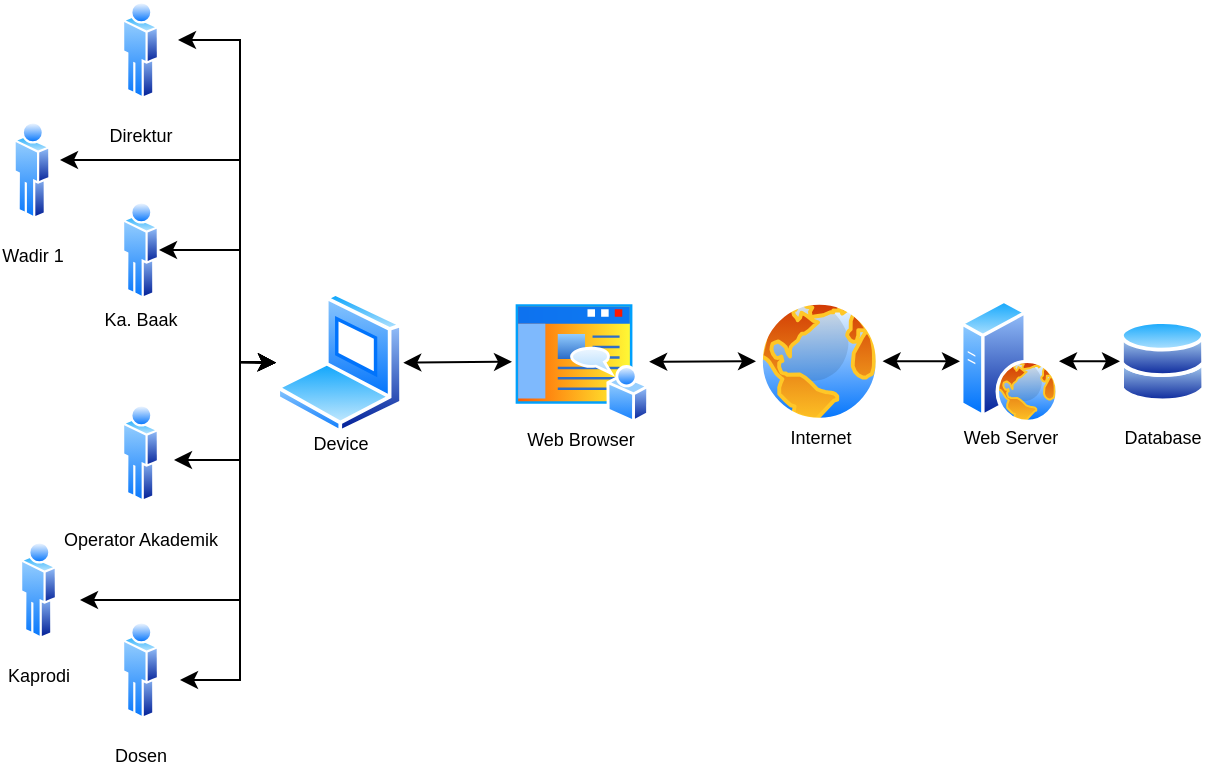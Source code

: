<mxfile version="16.5.1" type="device"><diagram id="prtHgNgQTEPvFCAcTncT" name="Page-1"><mxGraphModel dx="1240" dy="804" grid="1" gridSize="10" guides="1" tooltips="1" connect="1" arrows="1" fold="1" page="1" pageScale="1" pageWidth="827" pageHeight="1169" math="0" shadow="0"><root><mxCell id="0"/><mxCell id="1" parent="0"/><mxCell id="pylW5Vay4kRczVwZ8IHU-50" value="" style="aspect=fixed;perimeter=ellipsePerimeter;html=1;align=center;shadow=0;dashed=0;spacingTop=3;image;image=img/lib/active_directory/web_server.svg;gradientColor=#788AFF;gradientDirection=east;" parent="1" vertex="1"><mxGeometry x="670" y="209.68" width="49.5" height="61.88" as="geometry"/></mxCell><mxCell id="pylW5Vay4kRczVwZ8IHU-51" value="" style="aspect=fixed;perimeter=ellipsePerimeter;html=1;align=center;shadow=0;dashed=0;spacingTop=3;image;image=img/lib/active_directory/internet_globe.svg;gradientColor=#788AFF;gradientDirection=east;" parent="1" vertex="1"><mxGeometry x="568" y="208.98" width="63.29" height="63.29" as="geometry"/></mxCell><mxCell id="pylW5Vay4kRczVwZ8IHU-53" value="" style="aspect=fixed;perimeter=ellipsePerimeter;html=1;align=center;shadow=0;dashed=0;spacingTop=3;image;image=img/lib/active_directory/databases.svg;gradientColor=#788AFF;gradientDirection=east;" parent="1" vertex="1"><mxGeometry x="750" y="219.75" width="42.62" height="41.77" as="geometry"/></mxCell><mxCell id="pylW5Vay4kRczVwZ8IHU-56" value="" style="aspect=fixed;perimeter=ellipsePerimeter;html=1;align=center;shadow=0;dashed=0;spacingTop=3;image;image=img/lib/active_directory/home_page.svg;gradientColor=#788AFF;gradientDirection=east;" parent="1" vertex="1"><mxGeometry x="446" y="210" width="68.58" height="61.72" as="geometry"/></mxCell><mxCell id="pylW5Vay4kRczVwZ8IHU-58" value="" style="aspect=fixed;perimeter=ellipsePerimeter;html=1;align=center;shadow=0;dashed=0;spacingTop=3;image;image=img/lib/active_directory/laptop_client.svg;gradientColor=#788AFF;gradientDirection=east;imageBackground=none;" parent="1" vertex="1"><mxGeometry x="328" y="206" width="63.65" height="70.72" as="geometry"/></mxCell><mxCell id="pylW5Vay4kRczVwZ8IHU-62" value="" style="aspect=fixed;perimeter=ellipsePerimeter;html=1;align=center;shadow=0;dashed=0;spacingTop=3;image;image=img/lib/active_directory/user.svg;gradientColor=#788AFF;gradientDirection=east;" parent="1" vertex="1"><mxGeometry x="251" y="160" width="18.5" height="50" as="geometry"/></mxCell><mxCell id="pylW5Vay4kRczVwZ8IHU-79" value="Device" style="text;html=1;resizable=0;autosize=1;align=center;verticalAlign=middle;points=[];fillColor=none;strokeColor=none;rounded=0;fontSize=9;" parent="1" vertex="1"><mxGeometry x="339.83" y="271.56" width="40" height="20" as="geometry"/></mxCell><mxCell id="pylW5Vay4kRczVwZ8IHU-80" value="&lt;font style=&quot;font-size: 9px&quot;&gt;Web Browser&lt;/font&gt;" style="text;html=1;resizable=0;autosize=1;align=center;verticalAlign=middle;points=[];fillColor=none;strokeColor=none;rounded=0;" parent="1" vertex="1"><mxGeometry x="445.29" y="269" width="70" height="20" as="geometry"/></mxCell><mxCell id="pylW5Vay4kRczVwZ8IHU-81" value="Internet" style="text;html=1;resizable=0;autosize=1;align=center;verticalAlign=middle;points=[];fillColor=none;strokeColor=none;rounded=0;fontSize=9;" parent="1" vertex="1"><mxGeometry x="574.64" y="269" width="50" height="20" as="geometry"/></mxCell><mxCell id="P9irvWtd1uAq3UZ84qM7-1" value="" style="edgeStyle=none;rounded=0;orthogonalLoop=1;jettySize=auto;html=1;fontSize=16;" edge="1" parent="1" source="pylW5Vay4kRczVwZ8IHU-84" target="pylW5Vay4kRczVwZ8IHU-62"><mxGeometry relative="1" as="geometry"/></mxCell><mxCell id="pylW5Vay4kRczVwZ8IHU-84" value="Ka. Baak" style="text;html=1;resizable=0;autosize=1;align=center;verticalAlign=middle;points=[];fillColor=none;strokeColor=none;rounded=0;fontSize=9;" parent="1" vertex="1"><mxGeometry x="235.25" y="210" width="50" height="20" as="geometry"/></mxCell><mxCell id="pylW5Vay4kRczVwZ8IHU-85" value="Web Server" style="text;html=1;resizable=0;autosize=1;align=center;verticalAlign=middle;points=[];fillColor=none;strokeColor=none;rounded=0;fontSize=9;" parent="1" vertex="1"><mxGeometry x="664.75" y="269" width="60" height="20" as="geometry"/></mxCell><mxCell id="pylW5Vay4kRczVwZ8IHU-86" value="Database" style="text;html=1;resizable=0;autosize=1;align=center;verticalAlign=middle;points=[];fillColor=none;strokeColor=none;rounded=0;fontSize=9;" parent="1" vertex="1"><mxGeometry x="746.31" y="269" width="50" height="20" as="geometry"/></mxCell><mxCell id="pylW5Vay4kRczVwZ8IHU-87" value="" style="endArrow=classic;startArrow=classic;html=1;rounded=0;fontSize=9;entryX=0;entryY=0.5;entryDx=0;entryDy=0;" parent="1" target="pylW5Vay4kRczVwZ8IHU-58" edge="1"><mxGeometry width="50" height="50" relative="1" as="geometry"><mxPoint x="277" y="290" as="sourcePoint"/><mxPoint x="360" y="290" as="targetPoint"/><Array as="points"><mxPoint x="310" y="290"/><mxPoint x="310" y="241"/></Array></mxGeometry></mxCell><mxCell id="pylW5Vay4kRczVwZ8IHU-88" value="" style="endArrow=classic;startArrow=classic;html=1;rounded=0;fontSize=9;entryX=0;entryY=0.5;entryDx=0;entryDy=0;exitX=1;exitY=0.5;exitDx=0;exitDy=0;" parent="1" source="pylW5Vay4kRczVwZ8IHU-62" target="pylW5Vay4kRczVwZ8IHU-58" edge="1"><mxGeometry width="50" height="50" relative="1" as="geometry"><mxPoint x="390" y="350" as="sourcePoint"/><mxPoint x="440" y="300" as="targetPoint"/><Array as="points"><mxPoint x="310" y="185"/><mxPoint x="310" y="241"/></Array></mxGeometry></mxCell><mxCell id="pylW5Vay4kRczVwZ8IHU-90" value="" style="endArrow=classic;startArrow=classic;html=1;rounded=0;fontSize=9;entryX=1;entryY=0.5;entryDx=0;entryDy=0;exitX=0;exitY=0.5;exitDx=0;exitDy=0;" parent="1" source="pylW5Vay4kRczVwZ8IHU-56" target="pylW5Vay4kRczVwZ8IHU-58" edge="1"><mxGeometry width="50" height="50" relative="1" as="geometry"><mxPoint x="286.75" y="324" as="sourcePoint"/><mxPoint x="369.882" y="301.56" as="targetPoint"/><Array as="points"/></mxGeometry></mxCell><mxCell id="pylW5Vay4kRczVwZ8IHU-91" value="" style="endArrow=classic;startArrow=classic;html=1;rounded=0;fontSize=9;entryX=1;entryY=0.5;entryDx=0;entryDy=0;exitX=0;exitY=0.5;exitDx=0;exitDy=0;" parent="1" source="pylW5Vay4kRczVwZ8IHU-51" target="pylW5Vay4kRczVwZ8IHU-56" edge="1"><mxGeometry width="50" height="50" relative="1" as="geometry"><mxPoint x="554.35" y="348.5" as="sourcePoint"/><mxPoint x="500.0" y="349" as="targetPoint"/><Array as="points"/></mxGeometry></mxCell><mxCell id="pylW5Vay4kRczVwZ8IHU-92" value="" style="endArrow=classic;startArrow=classic;html=1;rounded=0;fontSize=9;exitX=0;exitY=0.5;exitDx=0;exitDy=0;entryX=1;entryY=0.5;entryDx=0;entryDy=0;" parent="1" source="pylW5Vay4kRczVwZ8IHU-50" target="pylW5Vay4kRczVwZ8IHU-51" edge="1"><mxGeometry width="50" height="50" relative="1" as="geometry"><mxPoint x="578.0" y="250.625" as="sourcePoint"/><mxPoint x="630" y="242" as="targetPoint"/><Array as="points"/></mxGeometry></mxCell><mxCell id="pylW5Vay4kRczVwZ8IHU-93" value="" style="endArrow=classic;startArrow=classic;html=1;rounded=0;fontSize=9;entryX=1;entryY=0.5;entryDx=0;entryDy=0;exitX=0;exitY=0.5;exitDx=0;exitDy=0;" parent="1" source="pylW5Vay4kRczVwZ8IHU-53" target="pylW5Vay4kRczVwZ8IHU-50" edge="1"><mxGeometry width="50" height="50" relative="1" as="geometry"><mxPoint x="746" y="241" as="sourcePoint"/><mxPoint x="707.6" y="241.325" as="targetPoint"/><Array as="points"/></mxGeometry></mxCell><mxCell id="P9irvWtd1uAq3UZ84qM7-2" value="&lt;font style=&quot;font-size: 9px&quot;&gt;Operator Akademik&lt;/font&gt;" style="aspect=fixed;perimeter=ellipsePerimeter;html=1;align=center;shadow=0;dashed=0;spacingTop=3;image;image=img/lib/active_directory/user.svg;gradientColor=#788AFF;gradientDirection=east;" vertex="1" parent="1"><mxGeometry x="251" y="261.52" width="18.5" height="50" as="geometry"/></mxCell><mxCell id="P9irvWtd1uAq3UZ84qM7-4" value="&lt;font style=&quot;font-size: 9px&quot;&gt;Dosen&lt;/font&gt;" style="aspect=fixed;perimeter=ellipsePerimeter;html=1;align=center;shadow=0;dashed=0;spacingTop=3;image;image=img/lib/active_directory/user.svg;gradientColor=#788AFF;gradientDirection=east;" vertex="1" parent="1"><mxGeometry x="251" y="370" width="18.5" height="50" as="geometry"/></mxCell><mxCell id="P9irvWtd1uAq3UZ84qM7-5" value="" style="endArrow=classic;startArrow=classic;html=1;rounded=0;fontSize=9;entryX=0;entryY=0.5;entryDx=0;entryDy=0;" edge="1" parent="1" target="pylW5Vay4kRczVwZ8IHU-58"><mxGeometry width="50" height="50" relative="1" as="geometry"><mxPoint x="280" y="400" as="sourcePoint"/><mxPoint x="360" y="290" as="targetPoint"/><Array as="points"><mxPoint x="310" y="400"/><mxPoint x="310" y="241"/></Array></mxGeometry></mxCell><mxCell id="P9irvWtd1uAq3UZ84qM7-6" value="&lt;font style=&quot;font-size: 9px&quot;&gt;Direktur&lt;/font&gt;" style="aspect=fixed;perimeter=ellipsePerimeter;html=1;align=center;shadow=0;dashed=0;spacingTop=3;image;image=img/lib/active_directory/user.svg;gradientColor=#788AFF;gradientDirection=east;" vertex="1" parent="1"><mxGeometry x="251" y="60" width="18.5" height="50" as="geometry"/></mxCell><mxCell id="P9irvWtd1uAq3UZ84qM7-8" value="&lt;font style=&quot;font-size: 9px&quot;&gt;Wadir 1&lt;/font&gt;" style="aspect=fixed;perimeter=ellipsePerimeter;html=1;align=center;shadow=0;dashed=0;spacingTop=3;image;image=img/lib/active_directory/user.svg;gradientColor=#788AFF;gradientDirection=east;" vertex="1" parent="1"><mxGeometry x="196.75" y="120" width="18.5" height="50" as="geometry"/></mxCell><mxCell id="P9irvWtd1uAq3UZ84qM7-15" value="&lt;font style=&quot;font-size: 9px&quot;&gt;Kaprodi&lt;/font&gt;" style="aspect=fixed;perimeter=ellipsePerimeter;html=1;align=center;shadow=0;dashed=0;spacingTop=3;image;image=img/lib/active_directory/user.svg;gradientColor=#788AFF;gradientDirection=east;" vertex="1" parent="1"><mxGeometry x="200" y="330" width="18.5" height="50" as="geometry"/></mxCell><mxCell id="P9irvWtd1uAq3UZ84qM7-17" value="" style="endArrow=classic;startArrow=classic;html=1;rounded=0;fontSize=9;entryX=0;entryY=0.5;entryDx=0;entryDy=0;" edge="1" parent="1" target="pylW5Vay4kRczVwZ8IHU-58"><mxGeometry width="50" height="50" relative="1" as="geometry"><mxPoint x="279" y="80" as="sourcePoint"/><mxPoint x="338.0" y="251.36" as="targetPoint"/><Array as="points"><mxPoint x="310" y="80"/><mxPoint x="310" y="241"/></Array></mxGeometry></mxCell><mxCell id="P9irvWtd1uAq3UZ84qM7-18" value="" style="endArrow=classic;startArrow=classic;html=1;rounded=0;fontSize=9;entryX=0;entryY=0.5;entryDx=0;entryDy=0;" edge="1" parent="1" target="pylW5Vay4kRczVwZ8IHU-58"><mxGeometry width="50" height="50" relative="1" as="geometry"><mxPoint x="220" y="140" as="sourcePoint"/><mxPoint x="330" y="240" as="targetPoint"/><Array as="points"><mxPoint x="310" y="140"/><mxPoint x="310" y="241"/></Array></mxGeometry></mxCell><mxCell id="P9irvWtd1uAq3UZ84qM7-21" value="" style="endArrow=classic;startArrow=classic;html=1;rounded=0;fontSize=9;entryX=0;entryY=0.5;entryDx=0;entryDy=0;" edge="1" parent="1" target="pylW5Vay4kRczVwZ8IHU-58"><mxGeometry width="50" height="50" relative="1" as="geometry"><mxPoint x="230" y="360" as="sourcePoint"/><mxPoint x="338.0" y="251.36" as="targetPoint"/><Array as="points"><mxPoint x="310" y="360"/><mxPoint x="310" y="241"/></Array></mxGeometry></mxCell></root></mxGraphModel></diagram></mxfile>
